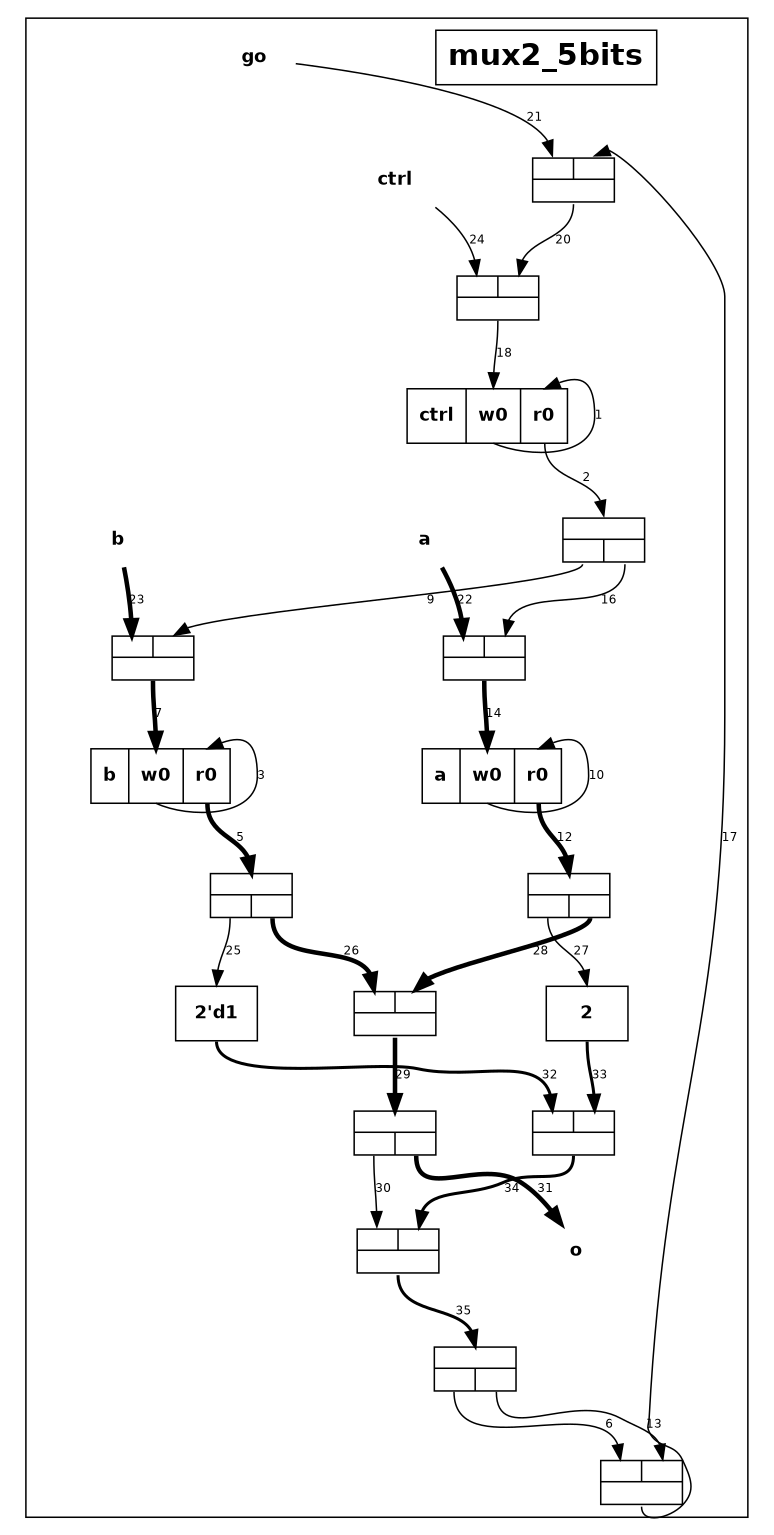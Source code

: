 digraph mux2_5bits {
  outputorder="edgesfirst";
  size="7.086614173228347,10.236220472440946";
  ratio="2.0"
  subgraph cluster_mux2_5bits {
    edge [fontsize="8", fontname="Helvetica", labelfontname="Helvetica", labelfontsize="8", arrowhead="normal"];
    node [fontsize="12", fontname="Helvetica-Bold", shape="box"];
    title [label="mux2_5bits", fontsize="20"];
    port0 [portref="0", label="go", style="bold", shape="none"];
    port1 [portref="1", label="a", style="bold", shape="none"];
    port2 [portref="2", label="b", style="bold", shape="none"];
    port3 [portref="3", label="ctrl", style="bold", shape="none"];
    port4 [portref="4", label="o", style="bold", shape="none"];
    comp2 [compref="2", label="b|<w0>w0|<r0>r0", shape="record"];
    comp5 [compref="5", label="a|<w0>w0|<r0>r0", shape="record"];
    comp7 [compref="7", label="{{<i>}|{<o0>|<o1>}}", height="0.4", fontsize="2", nojustify="true", shape="record"];
    comp8 [compref="8", label="{{<i0>|<i1>}|{<o>}}", height="0.4", fontsize="2", nojustify="true", shape="record"];
    comp9 [compref="9", label="ctrl|<w0>w0|<r0>r0", shape="record"];
    comp11 [compref="11", label="{{<i0>|<i1>}|{<o>}}", height="0.4", fontsize="2", nojustify="true", shape="record"];
    comp12 [compref="12", label="{{<i0>|<i1>}|{<o>}}", height="0.4", fontsize="2", nojustify="true", shape="record"];
    comp13 [compref="13", label="{{<i0>|<i1>}|{<o>}}", height="0.4", fontsize="2", nojustify="true", shape="record"];
    comp14 [compref="14", label="{{<i0>|<i1>}|{<o>}}", height="0.4", fontsize="2", nojustify="true", shape="record"];
    comp15 [compref="15", label="{{<i>}|{<o0>|<o1>}}", height="0.4", fontsize="2", nojustify="true", shape="record"];
    comp16 [compref="16", label="{{<i>}|{<o0>|<o1>}}", height="0.4", fontsize="2", nojustify="true", shape="record"];
    comp17 [compref="17", label="{{<i0>|<i1>}|{<o>}}", height="0.4", fontsize="2", nojustify="true", shape="record"];
    comp18 [compref="18", label="{{<i>}|{<o0>|<o1>}}", height="0.4", fontsize="2", nojustify="true", shape="record"];
    comp19 [compref="19", label="2'd1", nojustify="true", shape="record"];
    comp20 [compref="20", label="2", nojustify="true", shape="record"];
    comp21 [compref="21", label="{{<i0>|<i1>}|{<o>}}", height="0.4", fontsize="2", nojustify="true", shape="record"];
    comp22 [compref="22", label="{{<i0>|<i1>}|{<o>}}", height="0.4", fontsize="2", nojustify="true", shape="record"];
    comp23 [compref="23", label="{{<i>}|{<o0>|<o1>}}", height="0.4", fontsize="2", nojustify="true", shape="record"]
    comp9:w0:s -> comp9:r0:n [linkref="1", label="1", penwidth="1", weight="1"];
    comp9:r0:s -> comp7:i:n [linkref="2", label="2", penwidth="1", weight="1"];
    comp2:w0:s -> comp2:r0:n [linkref="3", label="3", penwidth="1", weight="1"];
    comp2:r0:s -> comp15:i:n [linkref="5", label="5", penwidth="3", weight="3"];
    comp23:o0:s -> comp8:i0:n [linkref="6", label="6", penwidth="1", weight="1"];
    comp13:o:s -> comp2:w0:n [linkref="7", label="7", penwidth="3", weight="3"];
    comp7:o0:s -> comp13:i1:n [linkref="9", label="9", penwidth="1", weight="1"];
    comp5:w0:s -> comp5:r0:n [linkref="10", label="10", penwidth="1", weight="1"];
    comp5:r0:s -> comp16:i:n [linkref="12", label="12", penwidth="3", weight="3"];
    comp23:o1:s -> comp8:i1:n [linkref="13", label="13", penwidth="1", weight="1"];
    comp12:o:s -> comp5:w0:n [linkref="14", label="14", penwidth="3", weight="3"];
    comp7:o1:s -> comp12:i1:n [linkref="16", label="16", penwidth="1", weight="1"];
    comp8:o:s -> comp11:i1:n [linkref="17", label="17", penwidth="1", weight="1"];
    comp14:o:s -> comp9:w0:n [linkref="18", label="18", penwidth="1", weight="1"];
    comp11:o:s -> comp14:i1:n [linkref="20", label="20", penwidth="1", weight="1"];
    port0 -> comp11:i0:n [linkref="21", label="21", penwidth="1", weight="1"];
    port1 -> comp12:i0:n [linkref="22", label="22", penwidth="3", weight="3"];
    port2 -> comp13:i0:n [linkref="23", label="23", penwidth="3", weight="3"];
    port3 -> comp14:i0:n [linkref="24", label="24", penwidth="1", weight="1"];
    comp15:o0:s -> comp19:n [linkref="25", label="25", penwidth="1", weight="1"];
    comp15:o1:s -> comp17:i0:n [linkref="26", label="26", penwidth="3", weight="3"];
    comp16:o0:s -> comp20:n [linkref="27", label="27", penwidth="1", weight="1"];
    comp16:o1:s -> comp17:i1:n [linkref="28", label="28", penwidth="3", weight="3"];
    comp17:o:s -> comp18:i:n [linkref="29", label="29", penwidth="3", weight="3"];
    comp18:o0:s -> comp22:i0:n [linkref="30", label="30", penwidth="1", weight="1"];
    comp18:o1:s -> port4 [linkref="31", label="31", penwidth="3", weight="3"];
    comp19:s -> comp21:i0:n [linkref="32", label="32", penwidth="2", weight="2"];
    comp20:s -> comp21:i1:n [linkref="33", label="33", penwidth="2", weight="2"];
    comp21:o:s -> comp22:i1:n [linkref="34", label="34", penwidth="2", weight="2"];
    comp22:o:s -> comp23:i:n [linkref="35", label="35", penwidth="2", weight="2"]
  }
}

